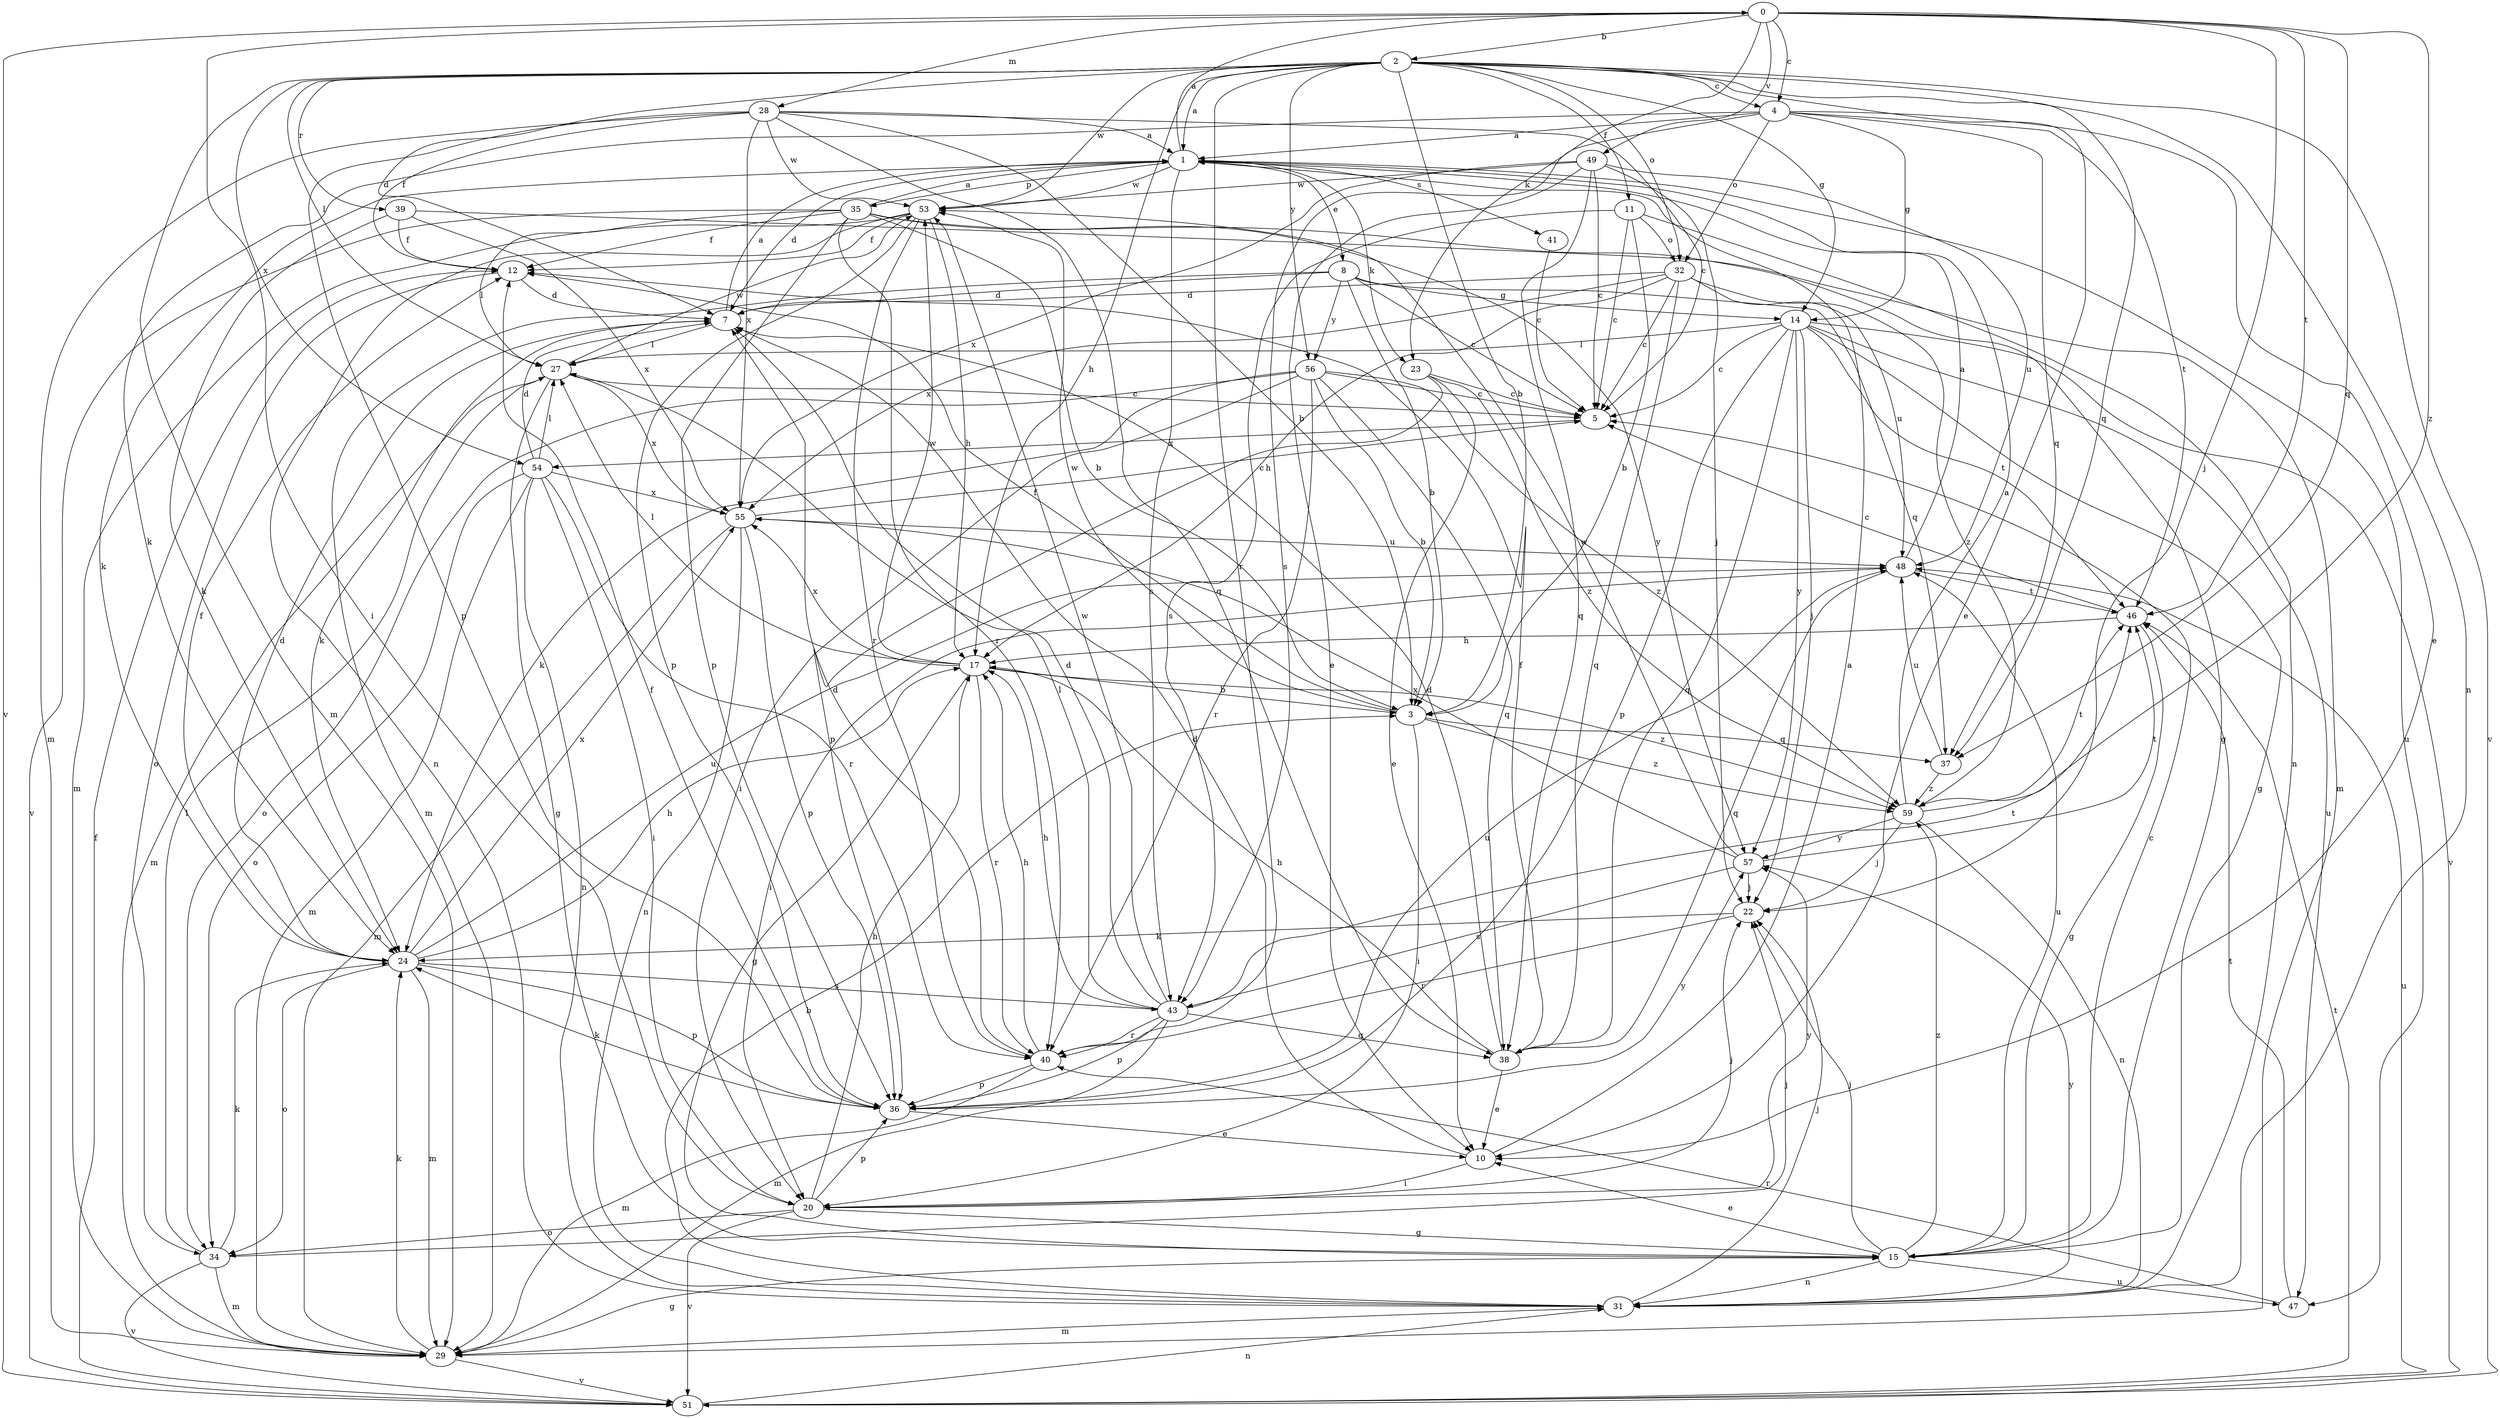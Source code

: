 strict digraph  {
0;
1;
2;
3;
4;
5;
7;
8;
10;
11;
12;
14;
15;
17;
20;
22;
23;
24;
27;
28;
29;
31;
32;
34;
35;
36;
37;
38;
39;
40;
41;
43;
46;
47;
48;
49;
51;
53;
54;
55;
56;
57;
59;
0 -> 2  [label=b];
0 -> 4  [label=c];
0 -> 20  [label=i];
0 -> 22  [label=j];
0 -> 23  [label=k];
0 -> 28  [label=m];
0 -> 37  [label=q];
0 -> 46  [label=t];
0 -> 49  [label=v];
0 -> 51  [label=v];
0 -> 59  [label=z];
1 -> 0  [label=a];
1 -> 7  [label=d];
1 -> 8  [label=e];
1 -> 23  [label=k];
1 -> 24  [label=k];
1 -> 35  [label=p];
1 -> 41  [label=s];
1 -> 43  [label=s];
1 -> 47  [label=u];
1 -> 53  [label=w];
2 -> 1  [label=a];
2 -> 3  [label=b];
2 -> 4  [label=c];
2 -> 7  [label=d];
2 -> 10  [label=e];
2 -> 11  [label=f];
2 -> 14  [label=g];
2 -> 17  [label=h];
2 -> 27  [label=l];
2 -> 29  [label=m];
2 -> 31  [label=n];
2 -> 32  [label=o];
2 -> 37  [label=q];
2 -> 39  [label=r];
2 -> 40  [label=r];
2 -> 51  [label=v];
2 -> 53  [label=w];
2 -> 54  [label=x];
2 -> 56  [label=y];
3 -> 12  [label=f];
3 -> 20  [label=i];
3 -> 37  [label=q];
3 -> 53  [label=w];
3 -> 59  [label=z];
4 -> 1  [label=a];
4 -> 10  [label=e];
4 -> 14  [label=g];
4 -> 24  [label=k];
4 -> 32  [label=o];
4 -> 37  [label=q];
4 -> 43  [label=s];
4 -> 46  [label=t];
5 -> 54  [label=x];
7 -> 1  [label=a];
7 -> 24  [label=k];
7 -> 27  [label=l];
8 -> 3  [label=b];
8 -> 5  [label=c];
8 -> 7  [label=d];
8 -> 14  [label=g];
8 -> 29  [label=m];
8 -> 37  [label=q];
8 -> 56  [label=y];
10 -> 1  [label=a];
10 -> 7  [label=d];
10 -> 20  [label=i];
11 -> 3  [label=b];
11 -> 5  [label=c];
11 -> 31  [label=n];
11 -> 32  [label=o];
11 -> 43  [label=s];
12 -> 7  [label=d];
12 -> 34  [label=o];
14 -> 5  [label=c];
14 -> 15  [label=g];
14 -> 22  [label=j];
14 -> 27  [label=l];
14 -> 36  [label=p];
14 -> 38  [label=q];
14 -> 46  [label=t];
14 -> 47  [label=u];
14 -> 51  [label=v];
14 -> 57  [label=y];
15 -> 5  [label=c];
15 -> 10  [label=e];
15 -> 22  [label=j];
15 -> 31  [label=n];
15 -> 47  [label=u];
15 -> 48  [label=u];
15 -> 59  [label=z];
17 -> 3  [label=b];
17 -> 15  [label=g];
17 -> 27  [label=l];
17 -> 40  [label=r];
17 -> 53  [label=w];
17 -> 55  [label=x];
17 -> 59  [label=z];
20 -> 15  [label=g];
20 -> 17  [label=h];
20 -> 22  [label=j];
20 -> 34  [label=o];
20 -> 36  [label=p];
20 -> 51  [label=v];
20 -> 57  [label=y];
22 -> 24  [label=k];
22 -> 40  [label=r];
23 -> 5  [label=c];
23 -> 10  [label=e];
23 -> 36  [label=p];
23 -> 59  [label=z];
24 -> 7  [label=d];
24 -> 12  [label=f];
24 -> 17  [label=h];
24 -> 29  [label=m];
24 -> 34  [label=o];
24 -> 36  [label=p];
24 -> 43  [label=s];
24 -> 48  [label=u];
24 -> 55  [label=x];
27 -> 5  [label=c];
27 -> 15  [label=g];
27 -> 29  [label=m];
27 -> 53  [label=w];
27 -> 55  [label=x];
28 -> 1  [label=a];
28 -> 3  [label=b];
28 -> 5  [label=c];
28 -> 12  [label=f];
28 -> 29  [label=m];
28 -> 36  [label=p];
28 -> 38  [label=q];
28 -> 53  [label=w];
28 -> 55  [label=x];
29 -> 15  [label=g];
29 -> 24  [label=k];
29 -> 51  [label=v];
31 -> 3  [label=b];
31 -> 22  [label=j];
31 -> 29  [label=m];
31 -> 57  [label=y];
32 -> 5  [label=c];
32 -> 7  [label=d];
32 -> 17  [label=h];
32 -> 38  [label=q];
32 -> 48  [label=u];
32 -> 55  [label=x];
32 -> 59  [label=z];
34 -> 22  [label=j];
34 -> 24  [label=k];
34 -> 27  [label=l];
34 -> 29  [label=m];
34 -> 51  [label=v];
35 -> 1  [label=a];
35 -> 3  [label=b];
35 -> 12  [label=f];
35 -> 15  [label=g];
35 -> 27  [label=l];
35 -> 36  [label=p];
35 -> 40  [label=r];
35 -> 51  [label=v];
35 -> 57  [label=y];
36 -> 10  [label=e];
36 -> 12  [label=f];
36 -> 24  [label=k];
36 -> 48  [label=u];
36 -> 57  [label=y];
37 -> 48  [label=u];
37 -> 59  [label=z];
38 -> 7  [label=d];
38 -> 10  [label=e];
38 -> 12  [label=f];
38 -> 17  [label=h];
39 -> 12  [label=f];
39 -> 24  [label=k];
39 -> 29  [label=m];
39 -> 55  [label=x];
40 -> 7  [label=d];
40 -> 17  [label=h];
40 -> 29  [label=m];
40 -> 36  [label=p];
41 -> 5  [label=c];
43 -> 7  [label=d];
43 -> 17  [label=h];
43 -> 27  [label=l];
43 -> 29  [label=m];
43 -> 36  [label=p];
43 -> 38  [label=q];
43 -> 40  [label=r];
43 -> 46  [label=t];
43 -> 53  [label=w];
46 -> 5  [label=c];
46 -> 15  [label=g];
46 -> 17  [label=h];
47 -> 40  [label=r];
47 -> 46  [label=t];
48 -> 1  [label=a];
48 -> 20  [label=i];
48 -> 38  [label=q];
48 -> 46  [label=t];
49 -> 5  [label=c];
49 -> 10  [label=e];
49 -> 22  [label=j];
49 -> 38  [label=q];
49 -> 48  [label=u];
49 -> 53  [label=w];
49 -> 55  [label=x];
51 -> 12  [label=f];
51 -> 31  [label=n];
51 -> 46  [label=t];
51 -> 48  [label=u];
53 -> 12  [label=f];
53 -> 17  [label=h];
53 -> 29  [label=m];
53 -> 31  [label=n];
53 -> 36  [label=p];
53 -> 40  [label=r];
54 -> 7  [label=d];
54 -> 20  [label=i];
54 -> 27  [label=l];
54 -> 29  [label=m];
54 -> 31  [label=n];
54 -> 34  [label=o];
54 -> 40  [label=r];
54 -> 55  [label=x];
55 -> 5  [label=c];
55 -> 29  [label=m];
55 -> 31  [label=n];
55 -> 36  [label=p];
55 -> 48  [label=u];
56 -> 3  [label=b];
56 -> 5  [label=c];
56 -> 20  [label=i];
56 -> 24  [label=k];
56 -> 34  [label=o];
56 -> 38  [label=q];
56 -> 40  [label=r];
56 -> 59  [label=z];
57 -> 22  [label=j];
57 -> 43  [label=s];
57 -> 46  [label=t];
57 -> 53  [label=w];
57 -> 55  [label=x];
59 -> 1  [label=a];
59 -> 22  [label=j];
59 -> 31  [label=n];
59 -> 46  [label=t];
59 -> 57  [label=y];
}
